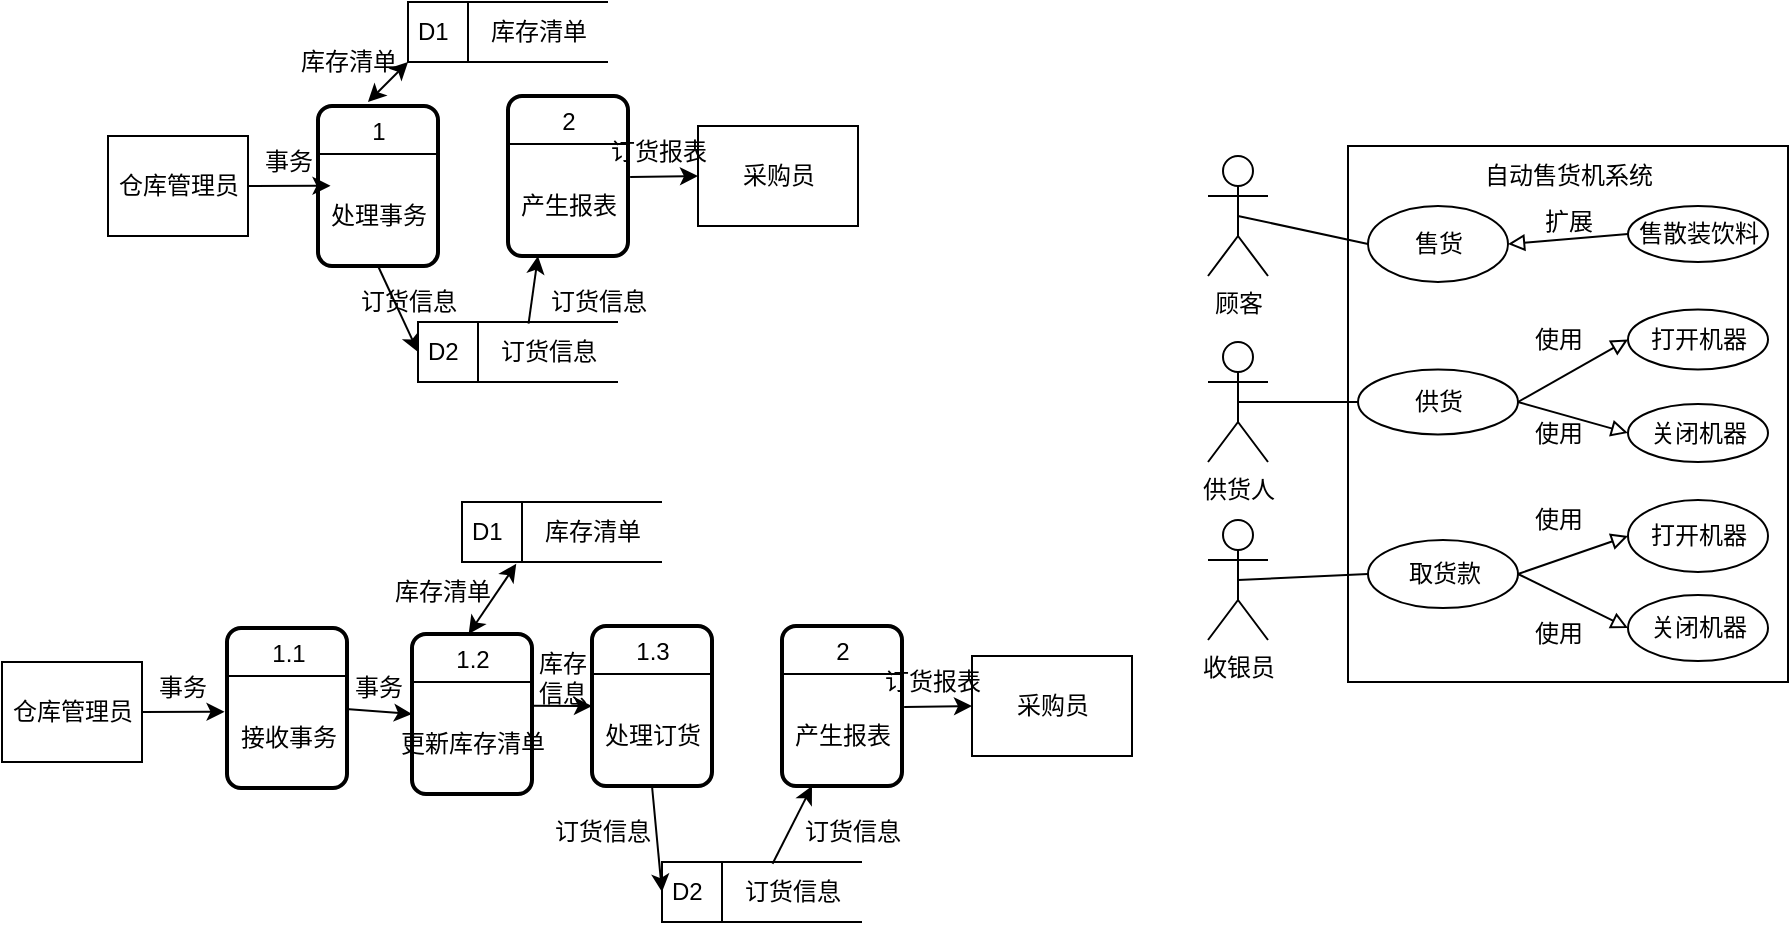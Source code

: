 <mxfile version="20.5.3" type="github"><diagram id="iDhY8lWffOYJv-OanOai" name="第 1 页"><mxGraphModel dx="944" dy="490" grid="1" gridSize="10" guides="1" tooltips="1" connect="1" arrows="1" fold="1" page="1" pageScale="1" pageWidth="2339" pageHeight="3300" math="0" shadow="0"><root><mxCell id="0"/><mxCell id="1" parent="0"/><mxCell id="2XX4YE5iOoVXwaAztVz0-20" style="rounded=0;orthogonalLoop=1;jettySize=auto;html=1;exitX=0;exitY=1;exitDx=0;exitDy=0;entryX=0.333;entryY=0;entryDx=0;entryDy=0;entryPerimeter=0;startArrow=classic;startFill=1;" edge="1" parent="1" source="2XX4YE5iOoVXwaAztVz0-1" target="2XX4YE5iOoVXwaAztVz0-14"><mxGeometry relative="1" as="geometry"/></mxCell><mxCell id="2XX4YE5iOoVXwaAztVz0-1" value="D1" style="html=1;dashed=0;whitespace=wrap;shape=mxgraph.dfd.dataStoreID;align=left;spacingLeft=3;points=[[0,0],[0.5,0],[1,0],[0,0.5],[1,0.5],[0,1],[0.5,1],[1,1]];" vertex="1" parent="1"><mxGeometry x="1090" y="780" width="100" height="30" as="geometry"/></mxCell><mxCell id="2XX4YE5iOoVXwaAztVz0-2" value="库存清单" style="text;html=1;align=center;verticalAlign=middle;resizable=0;points=[];autosize=1;strokeColor=none;fillColor=none;" vertex="1" parent="1"><mxGeometry x="1120" y="780" width="70" height="30" as="geometry"/></mxCell><mxCell id="2XX4YE5iOoVXwaAztVz0-3" value="仓库管理员" style="html=1;dashed=0;whitespace=wrap;" vertex="1" parent="1"><mxGeometry x="940" y="847" width="70" height="50" as="geometry"/></mxCell><mxCell id="2XX4YE5iOoVXwaAztVz0-26" style="edgeStyle=none;rounded=0;orthogonalLoop=1;jettySize=auto;html=1;exitX=0;exitY=0.5;exitDx=0;exitDy=0;entryX=0.944;entryY=0.016;entryDx=0;entryDy=0;entryPerimeter=0;startArrow=classic;startFill=1;endArrow=none;endFill=0;" edge="1" parent="1" source="2XX4YE5iOoVXwaAztVz0-4" target="2XX4YE5iOoVXwaAztVz0-19"><mxGeometry relative="1" as="geometry"/></mxCell><mxCell id="2XX4YE5iOoVXwaAztVz0-4" value="采购员" style="html=1;dashed=0;whitespace=wrap;" vertex="1" parent="1"><mxGeometry x="1235" y="842" width="80" height="50" as="geometry"/></mxCell><mxCell id="2XX4YE5iOoVXwaAztVz0-5" value="D2" style="html=1;dashed=0;whitespace=wrap;shape=mxgraph.dfd.dataStoreID;align=left;spacingLeft=3;points=[[0,0],[0.5,0],[1,0],[0,0.5],[1,0.5],[0,1],[0.5,1],[1,1]];" vertex="1" parent="1"><mxGeometry x="1095" y="940" width="100" height="30" as="geometry"/></mxCell><mxCell id="2XX4YE5iOoVXwaAztVz0-6" value="订货信息" style="text;html=1;align=center;verticalAlign=middle;resizable=0;points=[];autosize=1;strokeColor=none;fillColor=none;" vertex="1" parent="1"><mxGeometry x="1125" y="940" width="70" height="30" as="geometry"/></mxCell><mxCell id="2XX4YE5iOoVXwaAztVz0-22" style="edgeStyle=none;rounded=0;orthogonalLoop=1;jettySize=auto;html=1;exitX=0.5;exitY=1;exitDx=0;exitDy=0;entryX=0;entryY=0.5;entryDx=0;entryDy=0;startArrow=none;startFill=0;" edge="1" parent="1" source="2XX4YE5iOoVXwaAztVz0-7" target="2XX4YE5iOoVXwaAztVz0-5"><mxGeometry relative="1" as="geometry"/></mxCell><mxCell id="2XX4YE5iOoVXwaAztVz0-7" value="" style="rounded=1;whiteSpace=wrap;html=1;absoluteArcSize=1;arcSize=14;strokeWidth=2;" vertex="1" parent="1"><mxGeometry x="1045" y="832" width="60" height="80" as="geometry"/></mxCell><mxCell id="2XX4YE5iOoVXwaAztVz0-9" value="" style="line;strokeWidth=1;fillColor=none;align=left;verticalAlign=middle;spacingTop=-1;spacingLeft=3;spacingRight=3;rotatable=0;labelPosition=right;points=[];portConstraint=eastwest;strokeColor=inherit;" vertex="1" parent="1"><mxGeometry x="1045" y="852" width="60" height="8" as="geometry"/></mxCell><mxCell id="2XX4YE5iOoVXwaAztVz0-14" value="1" style="text;html=1;align=center;verticalAlign=middle;resizable=0;points=[];autosize=1;strokeColor=none;fillColor=none;" vertex="1" parent="1"><mxGeometry x="1060" y="830" width="30" height="30" as="geometry"/></mxCell><mxCell id="2XX4YE5iOoVXwaAztVz0-15" value="处理事务" style="text;html=1;align=center;verticalAlign=middle;resizable=0;points=[];autosize=1;strokeColor=none;fillColor=none;" vertex="1" parent="1"><mxGeometry x="1040" y="872" width="70" height="30" as="geometry"/></mxCell><mxCell id="2XX4YE5iOoVXwaAztVz0-23" style="edgeStyle=none;rounded=0;orthogonalLoop=1;jettySize=auto;html=1;exitX=0.25;exitY=1;exitDx=0;exitDy=0;entryX=0.361;entryY=0.028;entryDx=0;entryDy=0;entryPerimeter=0;startArrow=classic;startFill=1;endArrow=none;endFill=0;" edge="1" parent="1" source="2XX4YE5iOoVXwaAztVz0-16" target="2XX4YE5iOoVXwaAztVz0-6"><mxGeometry relative="1" as="geometry"/></mxCell><mxCell id="2XX4YE5iOoVXwaAztVz0-16" value="" style="rounded=1;whiteSpace=wrap;html=1;absoluteArcSize=1;arcSize=14;strokeWidth=2;" vertex="1" parent="1"><mxGeometry x="1140" y="827" width="60" height="80" as="geometry"/></mxCell><mxCell id="2XX4YE5iOoVXwaAztVz0-17" value="" style="line;strokeWidth=1;fillColor=none;align=left;verticalAlign=middle;spacingTop=-1;spacingLeft=3;spacingRight=3;rotatable=0;labelPosition=right;points=[];portConstraint=eastwest;strokeColor=inherit;" vertex="1" parent="1"><mxGeometry x="1140" y="847" width="60" height="8" as="geometry"/></mxCell><mxCell id="2XX4YE5iOoVXwaAztVz0-18" value="2" style="text;html=1;align=center;verticalAlign=middle;resizable=0;points=[];autosize=1;strokeColor=none;fillColor=none;" vertex="1" parent="1"><mxGeometry x="1155" y="825" width="30" height="30" as="geometry"/></mxCell><mxCell id="2XX4YE5iOoVXwaAztVz0-19" value="产生报表" style="text;html=1;align=center;verticalAlign=middle;resizable=0;points=[];autosize=1;strokeColor=none;fillColor=none;" vertex="1" parent="1"><mxGeometry x="1135" y="867" width="70" height="30" as="geometry"/></mxCell><mxCell id="2XX4YE5iOoVXwaAztVz0-21" style="edgeStyle=none;rounded=0;orthogonalLoop=1;jettySize=auto;html=1;exitX=1;exitY=0.5;exitDx=0;exitDy=0;entryX=0.161;entryY=-0.004;entryDx=0;entryDy=0;entryPerimeter=0;startArrow=none;startFill=0;" edge="1" parent="1" source="2XX4YE5iOoVXwaAztVz0-3" target="2XX4YE5iOoVXwaAztVz0-15"><mxGeometry relative="1" as="geometry"/></mxCell><mxCell id="2XX4YE5iOoVXwaAztVz0-24" value="订货信息" style="text;html=1;align=center;verticalAlign=middle;resizable=0;points=[];autosize=1;strokeColor=none;fillColor=none;" vertex="1" parent="1"><mxGeometry x="1055" y="915" width="70" height="30" as="geometry"/></mxCell><mxCell id="2XX4YE5iOoVXwaAztVz0-25" value="订货信息" style="text;html=1;align=center;verticalAlign=middle;resizable=0;points=[];autosize=1;strokeColor=none;fillColor=none;" vertex="1" parent="1"><mxGeometry x="1150" y="915" width="70" height="30" as="geometry"/></mxCell><mxCell id="2XX4YE5iOoVXwaAztVz0-27" value="订货报表" style="text;html=1;align=center;verticalAlign=middle;resizable=0;points=[];autosize=1;strokeColor=none;fillColor=none;" vertex="1" parent="1"><mxGeometry x="1180" y="840" width="70" height="30" as="geometry"/></mxCell><mxCell id="2XX4YE5iOoVXwaAztVz0-28" value="库存清单" style="text;html=1;align=center;verticalAlign=middle;resizable=0;points=[];autosize=1;strokeColor=none;fillColor=none;" vertex="1" parent="1"><mxGeometry x="1025" y="795" width="70" height="30" as="geometry"/></mxCell><mxCell id="2XX4YE5iOoVXwaAztVz0-29" value="事务" style="text;html=1;align=center;verticalAlign=middle;resizable=0;points=[];autosize=1;strokeColor=none;fillColor=none;" vertex="1" parent="1"><mxGeometry x="1005" y="845" width="50" height="30" as="geometry"/></mxCell><mxCell id="2XX4YE5iOoVXwaAztVz0-30" style="rounded=0;orthogonalLoop=1;jettySize=auto;html=1;exitX=-0.041;exitY=1.03;exitDx=0;exitDy=0;entryX=0.333;entryY=0;entryDx=0;entryDy=0;entryPerimeter=0;startArrow=classic;startFill=1;exitPerimeter=0;" edge="1" source="2XX4YE5iOoVXwaAztVz0-32" parent="1"><mxGeometry relative="1" as="geometry"><mxPoint x="1120.32" y="1096.0" as="targetPoint"/></mxGeometry></mxCell><mxCell id="2XX4YE5iOoVXwaAztVz0-31" value="D1" style="html=1;dashed=0;whitespace=wrap;shape=mxgraph.dfd.dataStoreID;align=left;spacingLeft=3;points=[[0,0],[0.5,0],[1,0],[0,0.5],[1,0.5],[0,1],[0.5,1],[1,1]];" vertex="1" parent="1"><mxGeometry x="1117" y="1030" width="100" height="30" as="geometry"/></mxCell><mxCell id="2XX4YE5iOoVXwaAztVz0-32" value="库存清单" style="text;html=1;align=center;verticalAlign=middle;resizable=0;points=[];autosize=1;strokeColor=none;fillColor=none;" vertex="1" parent="1"><mxGeometry x="1147" y="1030" width="70" height="30" as="geometry"/></mxCell><mxCell id="2XX4YE5iOoVXwaAztVz0-33" value="仓库管理员" style="html=1;dashed=0;whitespace=wrap;" vertex="1" parent="1"><mxGeometry x="887" y="1110" width="70" height="50" as="geometry"/></mxCell><mxCell id="2XX4YE5iOoVXwaAztVz0-34" style="edgeStyle=none;rounded=0;orthogonalLoop=1;jettySize=auto;html=1;exitX=0;exitY=0.5;exitDx=0;exitDy=0;entryX=0.944;entryY=0.016;entryDx=0;entryDy=0;entryPerimeter=0;startArrow=classic;startFill=1;endArrow=none;endFill=0;" edge="1" source="2XX4YE5iOoVXwaAztVz0-35" target="2XX4YE5iOoVXwaAztVz0-47" parent="1"><mxGeometry relative="1" as="geometry"/></mxCell><mxCell id="2XX4YE5iOoVXwaAztVz0-35" value="采购员" style="html=1;dashed=0;whitespace=wrap;" vertex="1" parent="1"><mxGeometry x="1372" y="1107" width="80" height="50" as="geometry"/></mxCell><mxCell id="2XX4YE5iOoVXwaAztVz0-36" value="D2" style="html=1;dashed=0;whitespace=wrap;shape=mxgraph.dfd.dataStoreID;align=left;spacingLeft=3;points=[[0,0],[0.5,0],[1,0],[0,0.5],[1,0.5],[0,1],[0.5,1],[1,1]];" vertex="1" parent="1"><mxGeometry x="1217" y="1210" width="100" height="30" as="geometry"/></mxCell><mxCell id="2XX4YE5iOoVXwaAztVz0-37" value="订货信息" style="text;html=1;align=center;verticalAlign=middle;resizable=0;points=[];autosize=1;strokeColor=none;fillColor=none;" vertex="1" parent="1"><mxGeometry x="1247" y="1210" width="70" height="30" as="geometry"/></mxCell><mxCell id="2XX4YE5iOoVXwaAztVz0-38" style="edgeStyle=none;rounded=0;orthogonalLoop=1;jettySize=auto;html=1;exitX=0.5;exitY=1;exitDx=0;exitDy=0;entryX=0;entryY=0.5;entryDx=0;entryDy=0;startArrow=none;startFill=0;" edge="1" source="2XX4YE5iOoVXwaAztVz0-39" target="2XX4YE5iOoVXwaAztVz0-36" parent="1"><mxGeometry relative="1" as="geometry"/></mxCell><mxCell id="2XX4YE5iOoVXwaAztVz0-70" style="edgeStyle=none;rounded=0;orthogonalLoop=1;jettySize=auto;html=1;exitX=0;exitY=0.5;exitDx=0;exitDy=0;entryX=0.999;entryY=0.448;entryDx=0;entryDy=0;entryPerimeter=0;startArrow=classic;startFill=1;endArrow=none;endFill=0;" edge="1" parent="1" source="2XX4YE5iOoVXwaAztVz0-39" target="2XX4YE5iOoVXwaAztVz0-62"><mxGeometry relative="1" as="geometry"/></mxCell><mxCell id="2XX4YE5iOoVXwaAztVz0-39" value="" style="rounded=1;whiteSpace=wrap;html=1;absoluteArcSize=1;arcSize=14;strokeWidth=2;" vertex="1" parent="1"><mxGeometry x="1182" y="1092" width="60" height="80" as="geometry"/></mxCell><mxCell id="2XX4YE5iOoVXwaAztVz0-40" value="" style="line;strokeWidth=1;fillColor=none;align=left;verticalAlign=middle;spacingTop=-1;spacingLeft=3;spacingRight=3;rotatable=0;labelPosition=right;points=[];portConstraint=eastwest;strokeColor=inherit;" vertex="1" parent="1"><mxGeometry x="1182" y="1112" width="60" height="8" as="geometry"/></mxCell><mxCell id="2XX4YE5iOoVXwaAztVz0-41" value="1.3" style="text;html=1;align=center;verticalAlign=middle;resizable=0;points=[];autosize=1;strokeColor=none;fillColor=none;" vertex="1" parent="1"><mxGeometry x="1192" y="1090" width="40" height="30" as="geometry"/></mxCell><mxCell id="2XX4YE5iOoVXwaAztVz0-42" value="处理订货" style="text;html=1;align=center;verticalAlign=middle;resizable=0;points=[];autosize=1;strokeColor=none;fillColor=none;" vertex="1" parent="1"><mxGeometry x="1177" y="1132" width="70" height="30" as="geometry"/></mxCell><mxCell id="2XX4YE5iOoVXwaAztVz0-43" style="edgeStyle=none;rounded=0;orthogonalLoop=1;jettySize=auto;html=1;exitX=0.25;exitY=1;exitDx=0;exitDy=0;entryX=0.361;entryY=0.028;entryDx=0;entryDy=0;entryPerimeter=0;startArrow=classic;startFill=1;endArrow=none;endFill=0;" edge="1" source="2XX4YE5iOoVXwaAztVz0-44" target="2XX4YE5iOoVXwaAztVz0-37" parent="1"><mxGeometry relative="1" as="geometry"/></mxCell><mxCell id="2XX4YE5iOoVXwaAztVz0-44" value="" style="rounded=1;whiteSpace=wrap;html=1;absoluteArcSize=1;arcSize=14;strokeWidth=2;" vertex="1" parent="1"><mxGeometry x="1277" y="1092" width="60" height="80" as="geometry"/></mxCell><mxCell id="2XX4YE5iOoVXwaAztVz0-45" value="" style="line;strokeWidth=1;fillColor=none;align=left;verticalAlign=middle;spacingTop=-1;spacingLeft=3;spacingRight=3;rotatable=0;labelPosition=right;points=[];portConstraint=eastwest;strokeColor=inherit;" vertex="1" parent="1"><mxGeometry x="1277" y="1112" width="60" height="8" as="geometry"/></mxCell><mxCell id="2XX4YE5iOoVXwaAztVz0-46" value="2" style="text;html=1;align=center;verticalAlign=middle;resizable=0;points=[];autosize=1;strokeColor=none;fillColor=none;" vertex="1" parent="1"><mxGeometry x="1292" y="1090" width="30" height="30" as="geometry"/></mxCell><mxCell id="2XX4YE5iOoVXwaAztVz0-47" value="产生报表" style="text;html=1;align=center;verticalAlign=middle;resizable=0;points=[];autosize=1;strokeColor=none;fillColor=none;" vertex="1" parent="1"><mxGeometry x="1272" y="1132" width="70" height="30" as="geometry"/></mxCell><mxCell id="2XX4YE5iOoVXwaAztVz0-48" style="edgeStyle=none;rounded=0;orthogonalLoop=1;jettySize=auto;html=1;exitX=1;exitY=0.5;exitDx=0;exitDy=0;entryX=0.161;entryY=-0.004;entryDx=0;entryDy=0;entryPerimeter=0;startArrow=none;startFill=0;" edge="1" source="2XX4YE5iOoVXwaAztVz0-33" parent="1"><mxGeometry relative="1" as="geometry"><mxPoint x="998.27" y="1134.88" as="targetPoint"/></mxGeometry></mxCell><mxCell id="2XX4YE5iOoVXwaAztVz0-49" value="订货信息" style="text;html=1;align=center;verticalAlign=middle;resizable=0;points=[];autosize=1;strokeColor=none;fillColor=none;" vertex="1" parent="1"><mxGeometry x="1152" y="1180" width="70" height="30" as="geometry"/></mxCell><mxCell id="2XX4YE5iOoVXwaAztVz0-50" value="订货信息" style="text;html=1;align=center;verticalAlign=middle;resizable=0;points=[];autosize=1;strokeColor=none;fillColor=none;" vertex="1" parent="1"><mxGeometry x="1277" y="1180" width="70" height="30" as="geometry"/></mxCell><mxCell id="2XX4YE5iOoVXwaAztVz0-51" value="订货报表" style="text;html=1;align=center;verticalAlign=middle;resizable=0;points=[];autosize=1;strokeColor=none;fillColor=none;" vertex="1" parent="1"><mxGeometry x="1317" y="1105" width="70" height="30" as="geometry"/></mxCell><mxCell id="2XX4YE5iOoVXwaAztVz0-52" value="库存清单" style="text;html=1;align=center;verticalAlign=middle;resizable=0;points=[];autosize=1;strokeColor=none;fillColor=none;" vertex="1" parent="1"><mxGeometry x="1072" y="1060" width="70" height="30" as="geometry"/></mxCell><mxCell id="2XX4YE5iOoVXwaAztVz0-53" value="事务" style="text;html=1;align=center;verticalAlign=middle;resizable=0;points=[];autosize=1;strokeColor=none;fillColor=none;" vertex="1" parent="1"><mxGeometry x="952" y="1108" width="50" height="30" as="geometry"/></mxCell><mxCell id="2XX4YE5iOoVXwaAztVz0-54" value="" style="rounded=1;whiteSpace=wrap;html=1;absoluteArcSize=1;arcSize=14;strokeWidth=2;" vertex="1" parent="1"><mxGeometry x="999.5" y="1093" width="60" height="80" as="geometry"/></mxCell><mxCell id="2XX4YE5iOoVXwaAztVz0-55" value="" style="line;strokeWidth=1;fillColor=none;align=left;verticalAlign=middle;spacingTop=-1;spacingLeft=3;spacingRight=3;rotatable=0;labelPosition=right;points=[];portConstraint=eastwest;strokeColor=inherit;" vertex="1" parent="1"><mxGeometry x="999.5" y="1113" width="60" height="8" as="geometry"/></mxCell><mxCell id="2XX4YE5iOoVXwaAztVz0-56" value="1.1" style="text;html=1;align=center;verticalAlign=middle;resizable=0;points=[];autosize=1;strokeColor=none;fillColor=none;" vertex="1" parent="1"><mxGeometry x="1009.5" y="1091" width="40" height="30" as="geometry"/></mxCell><mxCell id="2XX4YE5iOoVXwaAztVz0-57" value="接收事务" style="text;html=1;align=center;verticalAlign=middle;resizable=0;points=[];autosize=1;strokeColor=none;fillColor=none;" vertex="1" parent="1"><mxGeometry x="994.5" y="1133" width="70" height="30" as="geometry"/></mxCell><mxCell id="2XX4YE5iOoVXwaAztVz0-67" style="edgeStyle=none;rounded=0;orthogonalLoop=1;jettySize=auto;html=1;exitX=0;exitY=0.5;exitDx=0;exitDy=0;startArrow=classic;startFill=1;endArrow=none;endFill=0;entryX=0.921;entryY=0.018;entryDx=0;entryDy=0;entryPerimeter=0;" edge="1" parent="1" source="2XX4YE5iOoVXwaAztVz0-62" target="2XX4YE5iOoVXwaAztVz0-57"><mxGeometry relative="1" as="geometry"><mxPoint x="1067" y="1136" as="targetPoint"/></mxGeometry></mxCell><mxCell id="2XX4YE5iOoVXwaAztVz0-62" value="" style="rounded=1;whiteSpace=wrap;html=1;absoluteArcSize=1;arcSize=14;strokeWidth=2;" vertex="1" parent="1"><mxGeometry x="1092" y="1096" width="60" height="80" as="geometry"/></mxCell><mxCell id="2XX4YE5iOoVXwaAztVz0-63" value="" style="line;strokeWidth=1;fillColor=none;align=left;verticalAlign=middle;spacingTop=-1;spacingLeft=3;spacingRight=3;rotatable=0;labelPosition=right;points=[];portConstraint=eastwest;strokeColor=inherit;" vertex="1" parent="1"><mxGeometry x="1092" y="1116" width="60" height="8" as="geometry"/></mxCell><mxCell id="2XX4YE5iOoVXwaAztVz0-64" value="1.2" style="text;html=1;align=center;verticalAlign=middle;resizable=0;points=[];autosize=1;strokeColor=none;fillColor=none;" vertex="1" parent="1"><mxGeometry x="1102" y="1094" width="40" height="30" as="geometry"/></mxCell><mxCell id="2XX4YE5iOoVXwaAztVz0-65" value="更新库存清单" style="text;html=1;align=center;verticalAlign=middle;resizable=0;points=[];autosize=1;strokeColor=none;fillColor=none;" vertex="1" parent="1"><mxGeometry x="1072" y="1136" width="100" height="30" as="geometry"/></mxCell><mxCell id="2XX4YE5iOoVXwaAztVz0-68" value="事务" style="text;html=1;align=center;verticalAlign=middle;resizable=0;points=[];autosize=1;strokeColor=none;fillColor=none;" vertex="1" parent="1"><mxGeometry x="1049.5" y="1108" width="50" height="30" as="geometry"/></mxCell><mxCell id="2XX4YE5iOoVXwaAztVz0-71" value="库存&lt;br&gt;信息" style="text;html=1;align=center;verticalAlign=middle;resizable=0;points=[];autosize=1;strokeColor=none;fillColor=none;" vertex="1" parent="1"><mxGeometry x="1142" y="1098" width="50" height="40" as="geometry"/></mxCell><mxCell id="2XX4YE5iOoVXwaAztVz0-72" value="顾客" style="shape=umlActor;verticalLabelPosition=bottom;verticalAlign=top;html=1;" vertex="1" parent="1"><mxGeometry x="1490" y="857" width="30" height="60" as="geometry"/></mxCell><mxCell id="2XX4YE5iOoVXwaAztVz0-75" value="供货人" style="shape=umlActor;verticalLabelPosition=bottom;verticalAlign=top;html=1;" vertex="1" parent="1"><mxGeometry x="1490" y="950" width="30" height="60" as="geometry"/></mxCell><mxCell id="2XX4YE5iOoVXwaAztVz0-76" value="收银员" style="shape=umlActor;verticalLabelPosition=bottom;verticalAlign=top;html=1;" vertex="1" parent="1"><mxGeometry x="1490" y="1039" width="30" height="60" as="geometry"/></mxCell><mxCell id="2XX4YE5iOoVXwaAztVz0-77" value="" style="verticalLabelPosition=bottom;verticalAlign=top;html=1;shape=mxgraph.basic.rect;fillColor2=none;strokeWidth=1;size=20;indent=5;" vertex="1" parent="1"><mxGeometry x="1560" y="852" width="220" height="268" as="geometry"/></mxCell><mxCell id="2XX4YE5iOoVXwaAztVz0-78" value="自动售货机系统" style="text;html=1;align=center;verticalAlign=middle;resizable=0;points=[];autosize=1;strokeColor=none;fillColor=none;" vertex="1" parent="1"><mxGeometry x="1615" y="852" width="110" height="30" as="geometry"/></mxCell><mxCell id="2XX4YE5iOoVXwaAztVz0-79" value="售货" style="shape=ellipse;html=1;dashed=0;whitespace=wrap;perimeter=ellipsePerimeter;" vertex="1" parent="1"><mxGeometry x="1570" y="882" width="70" height="38" as="geometry"/></mxCell><mxCell id="2XX4YE5iOoVXwaAztVz0-88" style="edgeStyle=none;rounded=0;orthogonalLoop=1;jettySize=auto;html=1;exitX=1;exitY=0.5;exitDx=0;exitDy=0;entryX=0;entryY=0.5;entryDx=0;entryDy=0;startArrow=none;startFill=0;endArrow=block;endFill=0;" edge="1" parent="1" source="2XX4YE5iOoVXwaAztVz0-80" target="2XX4YE5iOoVXwaAztVz0-83"><mxGeometry relative="1" as="geometry"/></mxCell><mxCell id="2XX4YE5iOoVXwaAztVz0-89" style="edgeStyle=none;rounded=0;orthogonalLoop=1;jettySize=auto;html=1;exitX=1;exitY=0.5;exitDx=0;exitDy=0;entryX=0;entryY=0.5;entryDx=0;entryDy=0;startArrow=none;startFill=0;endArrow=block;endFill=0;" edge="1" parent="1" source="2XX4YE5iOoVXwaAztVz0-80" target="2XX4YE5iOoVXwaAztVz0-84"><mxGeometry relative="1" as="geometry"/></mxCell><mxCell id="2XX4YE5iOoVXwaAztVz0-80" value="供货" style="shape=ellipse;html=1;dashed=0;whitespace=wrap;perimeter=ellipsePerimeter;" vertex="1" parent="1"><mxGeometry x="1565" y="963.75" width="80" height="32.5" as="geometry"/></mxCell><mxCell id="2XX4YE5iOoVXwaAztVz0-90" style="edgeStyle=none;rounded=0;orthogonalLoop=1;jettySize=auto;html=1;exitX=1;exitY=0.5;exitDx=0;exitDy=0;entryX=0;entryY=0.5;entryDx=0;entryDy=0;startArrow=none;startFill=0;endArrow=block;endFill=0;" edge="1" parent="1" source="2XX4YE5iOoVXwaAztVz0-81" target="2XX4YE5iOoVXwaAztVz0-85"><mxGeometry relative="1" as="geometry"/></mxCell><mxCell id="2XX4YE5iOoVXwaAztVz0-91" style="edgeStyle=none;rounded=0;orthogonalLoop=1;jettySize=auto;html=1;exitX=1;exitY=0.5;exitDx=0;exitDy=0;entryX=0;entryY=0.5;entryDx=0;entryDy=0;startArrow=none;startFill=0;endArrow=block;endFill=0;" edge="1" parent="1" source="2XX4YE5iOoVXwaAztVz0-81" target="2XX4YE5iOoVXwaAztVz0-86"><mxGeometry relative="1" as="geometry"/></mxCell><mxCell id="2XX4YE5iOoVXwaAztVz0-81" value="取货款" style="shape=ellipse;html=1;dashed=0;whitespace=wrap;perimeter=ellipsePerimeter;" vertex="1" parent="1"><mxGeometry x="1570" y="1049" width="75" height="34" as="geometry"/></mxCell><mxCell id="2XX4YE5iOoVXwaAztVz0-87" style="edgeStyle=none;rounded=0;orthogonalLoop=1;jettySize=auto;html=1;exitX=0;exitY=0.5;exitDx=0;exitDy=0;entryX=1;entryY=0.5;entryDx=0;entryDy=0;startArrow=none;startFill=0;endArrow=block;endFill=0;" edge="1" parent="1" source="2XX4YE5iOoVXwaAztVz0-82" target="2XX4YE5iOoVXwaAztVz0-79"><mxGeometry relative="1" as="geometry"/></mxCell><mxCell id="2XX4YE5iOoVXwaAztVz0-82" value="售散装饮料" style="shape=ellipse;html=1;dashed=0;whitespace=wrap;perimeter=ellipsePerimeter;" vertex="1" parent="1"><mxGeometry x="1700" y="882" width="70" height="28" as="geometry"/></mxCell><mxCell id="2XX4YE5iOoVXwaAztVz0-83" value="打开机器" style="shape=ellipse;html=1;dashed=0;whitespace=wrap;perimeter=ellipsePerimeter;" vertex="1" parent="1"><mxGeometry x="1700" y="933.75" width="70" height="30" as="geometry"/></mxCell><mxCell id="2XX4YE5iOoVXwaAztVz0-84" value="关闭机器" style="shape=ellipse;html=1;dashed=0;whitespace=wrap;perimeter=ellipsePerimeter;" vertex="1" parent="1"><mxGeometry x="1700" y="981" width="70" height="29" as="geometry"/></mxCell><mxCell id="2XX4YE5iOoVXwaAztVz0-85" value="打开机器" style="shape=ellipse;html=1;dashed=0;whitespace=wrap;perimeter=ellipsePerimeter;" vertex="1" parent="1"><mxGeometry x="1700" y="1029" width="70" height="36" as="geometry"/></mxCell><mxCell id="2XX4YE5iOoVXwaAztVz0-86" value="关闭机器" style="shape=ellipse;html=1;dashed=0;whitespace=wrap;perimeter=ellipsePerimeter;" vertex="1" parent="1"><mxGeometry x="1700" y="1076.5" width="70" height="33" as="geometry"/></mxCell><mxCell id="2XX4YE5iOoVXwaAztVz0-92" value="扩展" style="text;html=1;align=center;verticalAlign=middle;resizable=0;points=[];autosize=1;strokeColor=none;fillColor=none;" vertex="1" parent="1"><mxGeometry x="1645" y="875" width="50" height="30" as="geometry"/></mxCell><mxCell id="2XX4YE5iOoVXwaAztVz0-93" value="使用" style="text;html=1;align=center;verticalAlign=middle;resizable=0;points=[];autosize=1;strokeColor=none;fillColor=none;" vertex="1" parent="1"><mxGeometry x="1640" y="933.75" width="50" height="30" as="geometry"/></mxCell><mxCell id="2XX4YE5iOoVXwaAztVz0-94" value="使用" style="text;html=1;align=center;verticalAlign=middle;resizable=0;points=[];autosize=1;strokeColor=none;fillColor=none;" vertex="1" parent="1"><mxGeometry x="1640" y="980.5" width="50" height="30" as="geometry"/></mxCell><mxCell id="2XX4YE5iOoVXwaAztVz0-95" value="使用" style="text;html=1;align=center;verticalAlign=middle;resizable=0;points=[];autosize=1;strokeColor=none;fillColor=none;" vertex="1" parent="1"><mxGeometry x="1640" y="1024" width="50" height="30" as="geometry"/></mxCell><mxCell id="2XX4YE5iOoVXwaAztVz0-96" value="使用" style="text;html=1;align=center;verticalAlign=middle;resizable=0;points=[];autosize=1;strokeColor=none;fillColor=none;" vertex="1" parent="1"><mxGeometry x="1640" y="1081" width="50" height="30" as="geometry"/></mxCell><mxCell id="2XX4YE5iOoVXwaAztVz0-97" style="edgeStyle=none;rounded=0;orthogonalLoop=1;jettySize=auto;html=1;exitX=0.5;exitY=0.5;exitDx=0;exitDy=0;exitPerimeter=0;entryX=0;entryY=0.5;entryDx=0;entryDy=0;startArrow=none;startFill=0;endArrow=none;endFill=0;" edge="1" parent="1" source="2XX4YE5iOoVXwaAztVz0-72" target="2XX4YE5iOoVXwaAztVz0-79"><mxGeometry relative="1" as="geometry"/></mxCell><mxCell id="2XX4YE5iOoVXwaAztVz0-99" style="edgeStyle=none;rounded=0;orthogonalLoop=1;jettySize=auto;html=1;exitX=0.5;exitY=0.5;exitDx=0;exitDy=0;exitPerimeter=0;entryX=0;entryY=0.5;entryDx=0;entryDy=0;startArrow=none;startFill=0;endArrow=none;endFill=0;" edge="1" parent="1" source="2XX4YE5iOoVXwaAztVz0-76" target="2XX4YE5iOoVXwaAztVz0-81"><mxGeometry relative="1" as="geometry"/></mxCell><mxCell id="2XX4YE5iOoVXwaAztVz0-98" style="edgeStyle=none;rounded=0;orthogonalLoop=1;jettySize=auto;html=1;exitX=0.5;exitY=0.5;exitDx=0;exitDy=0;exitPerimeter=0;entryX=0;entryY=0.5;entryDx=0;entryDy=0;startArrow=none;startFill=0;endArrow=none;endFill=0;" edge="1" parent="1" source="2XX4YE5iOoVXwaAztVz0-75" target="2XX4YE5iOoVXwaAztVz0-80"><mxGeometry relative="1" as="geometry"/></mxCell></root></mxGraphModel></diagram></mxfile>